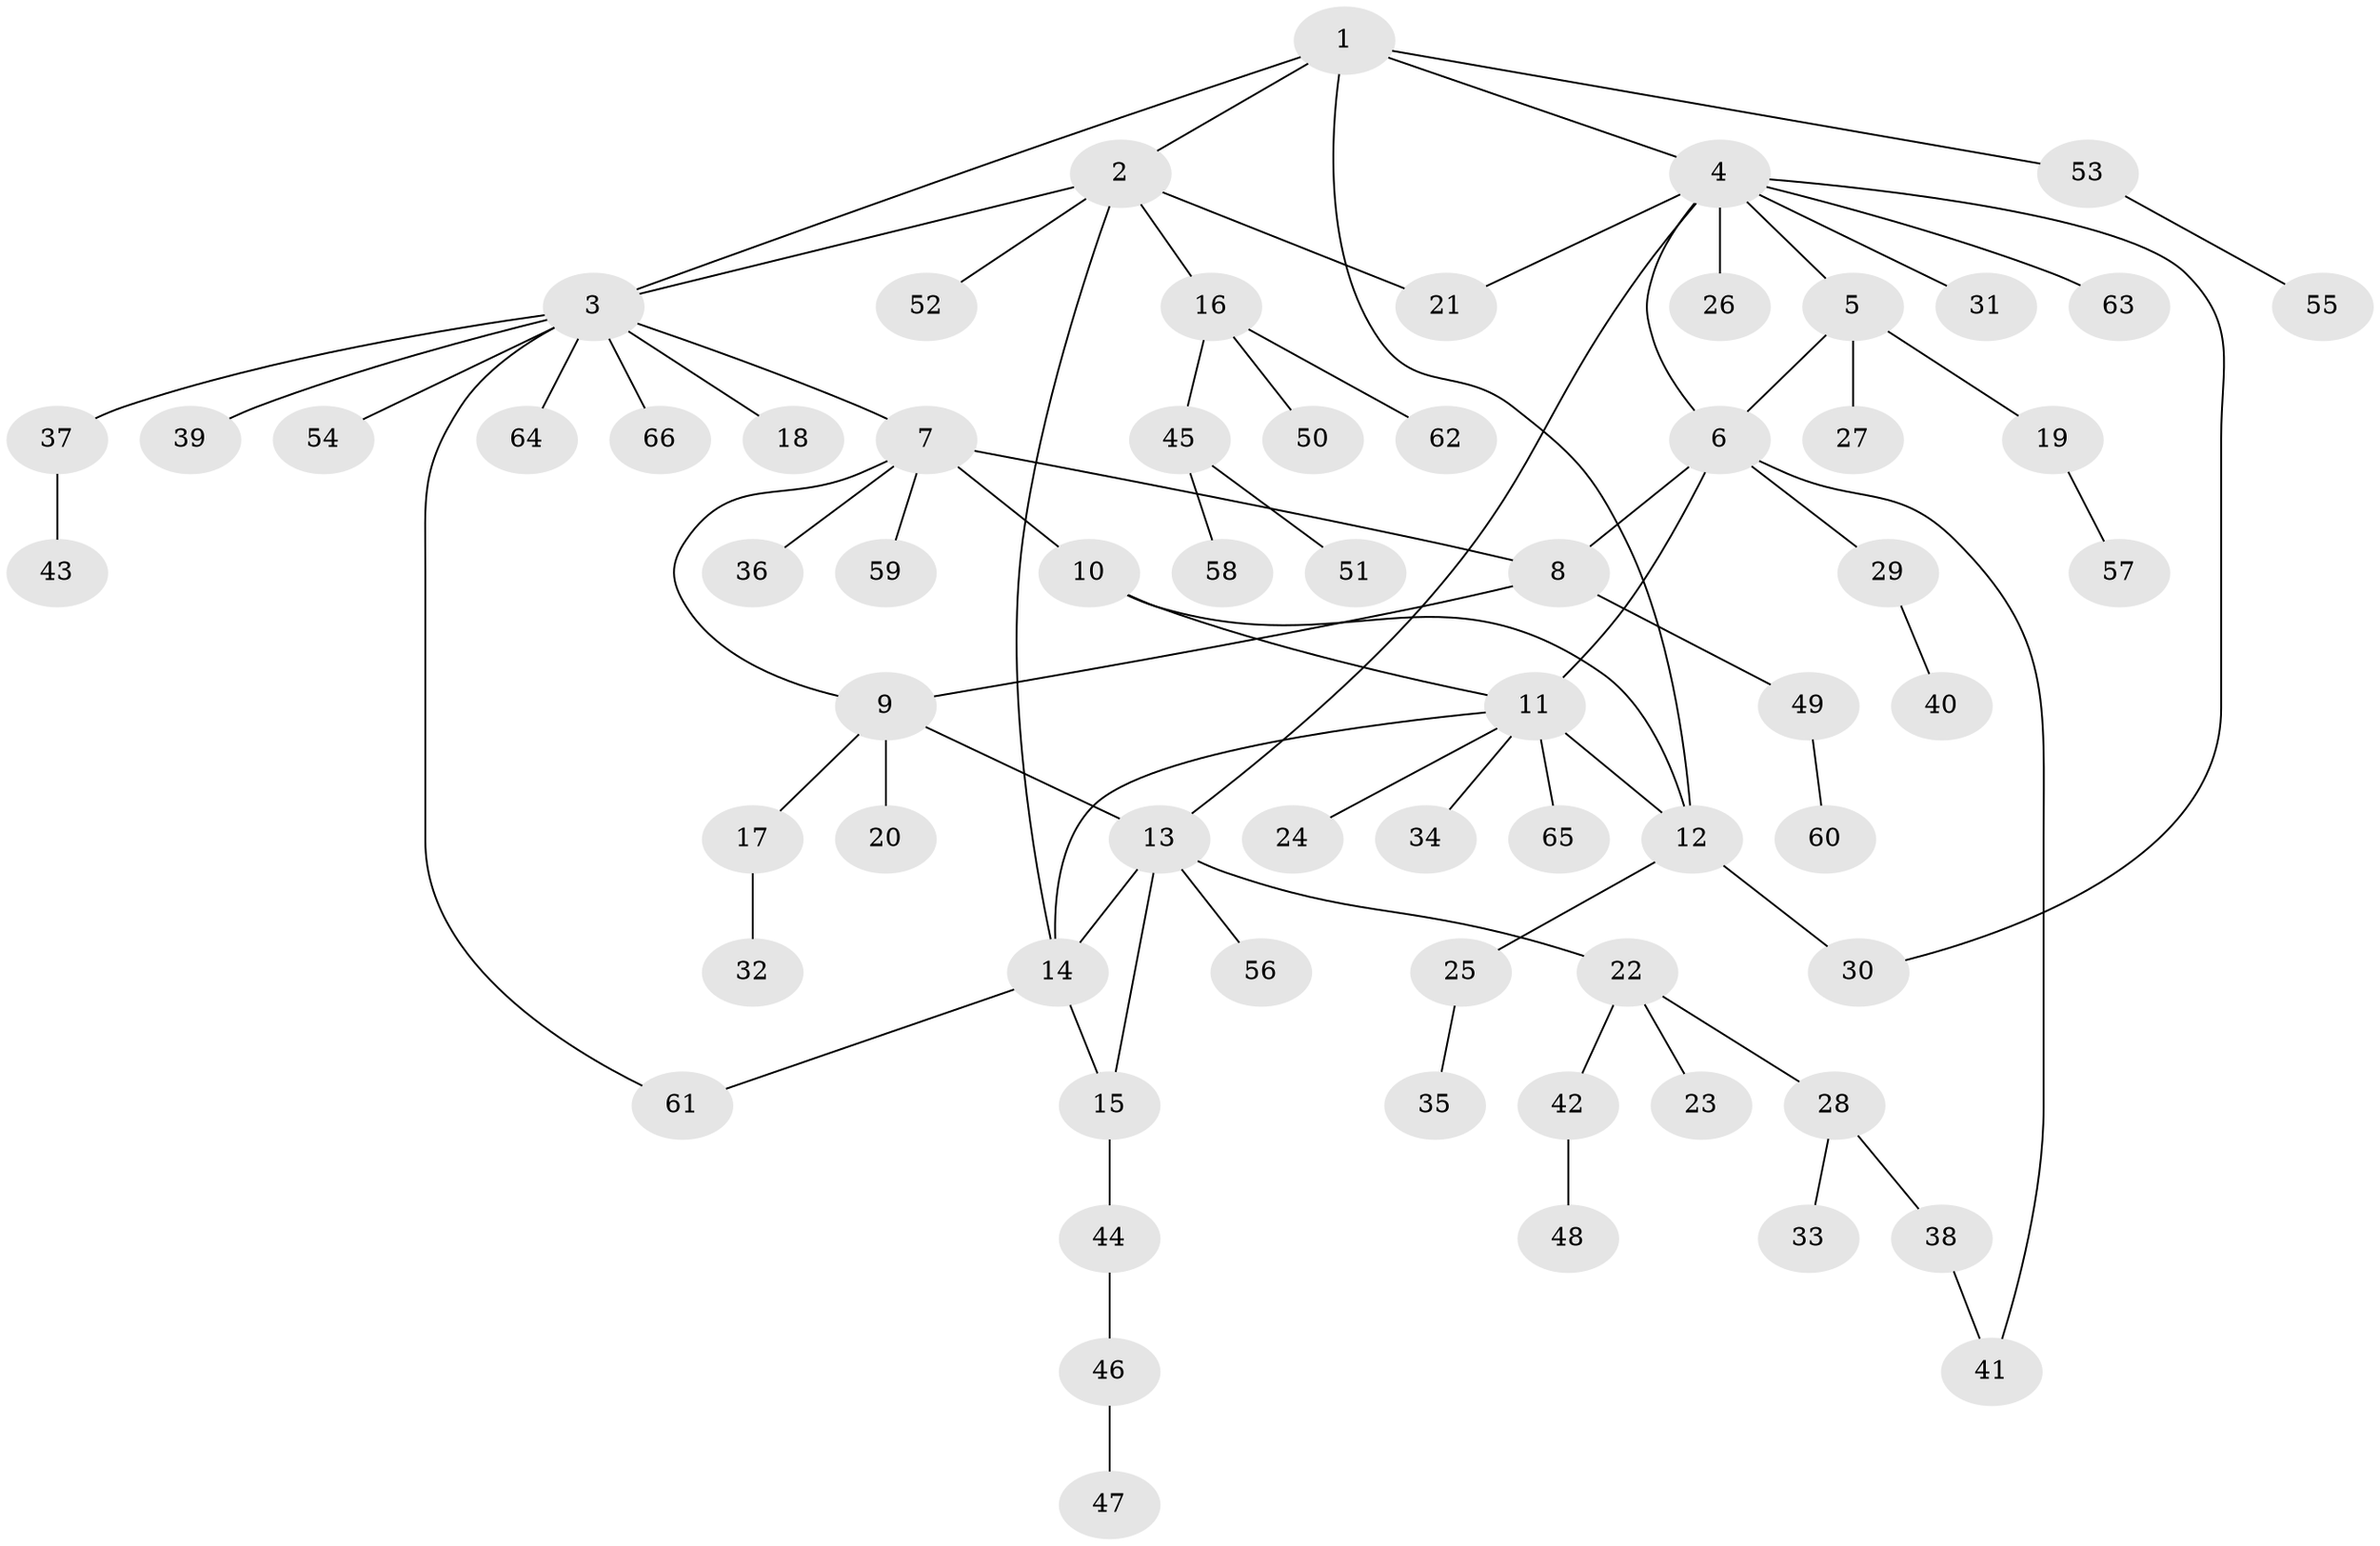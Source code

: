 // coarse degree distribution, {8: 0.021739130434782608, 9: 0.043478260869565216, 4: 0.06521739130434782, 11: 0.021739130434782608, 6: 0.043478260869565216, 3: 0.08695652173913043, 5: 0.021739130434782608, 1: 0.6086956521739131, 2: 0.08695652173913043}
// Generated by graph-tools (version 1.1) at 2025/42/03/06/25 10:42:08]
// undirected, 66 vertices, 80 edges
graph export_dot {
graph [start="1"]
  node [color=gray90,style=filled];
  1;
  2;
  3;
  4;
  5;
  6;
  7;
  8;
  9;
  10;
  11;
  12;
  13;
  14;
  15;
  16;
  17;
  18;
  19;
  20;
  21;
  22;
  23;
  24;
  25;
  26;
  27;
  28;
  29;
  30;
  31;
  32;
  33;
  34;
  35;
  36;
  37;
  38;
  39;
  40;
  41;
  42;
  43;
  44;
  45;
  46;
  47;
  48;
  49;
  50;
  51;
  52;
  53;
  54;
  55;
  56;
  57;
  58;
  59;
  60;
  61;
  62;
  63;
  64;
  65;
  66;
  1 -- 2;
  1 -- 3;
  1 -- 4;
  1 -- 12;
  1 -- 53;
  2 -- 3;
  2 -- 14;
  2 -- 16;
  2 -- 21;
  2 -- 52;
  3 -- 7;
  3 -- 18;
  3 -- 37;
  3 -- 39;
  3 -- 54;
  3 -- 61;
  3 -- 64;
  3 -- 66;
  4 -- 5;
  4 -- 6;
  4 -- 13;
  4 -- 21;
  4 -- 26;
  4 -- 30;
  4 -- 31;
  4 -- 63;
  5 -- 6;
  5 -- 19;
  5 -- 27;
  6 -- 8;
  6 -- 11;
  6 -- 29;
  6 -- 41;
  7 -- 8;
  7 -- 9;
  7 -- 10;
  7 -- 36;
  7 -- 59;
  8 -- 9;
  8 -- 49;
  9 -- 13;
  9 -- 17;
  9 -- 20;
  10 -- 11;
  10 -- 12;
  11 -- 12;
  11 -- 14;
  11 -- 24;
  11 -- 34;
  11 -- 65;
  12 -- 25;
  12 -- 30;
  13 -- 14;
  13 -- 15;
  13 -- 22;
  13 -- 56;
  14 -- 15;
  14 -- 61;
  15 -- 44;
  16 -- 45;
  16 -- 50;
  16 -- 62;
  17 -- 32;
  19 -- 57;
  22 -- 23;
  22 -- 28;
  22 -- 42;
  25 -- 35;
  28 -- 33;
  28 -- 38;
  29 -- 40;
  37 -- 43;
  38 -- 41;
  42 -- 48;
  44 -- 46;
  45 -- 51;
  45 -- 58;
  46 -- 47;
  49 -- 60;
  53 -- 55;
}
